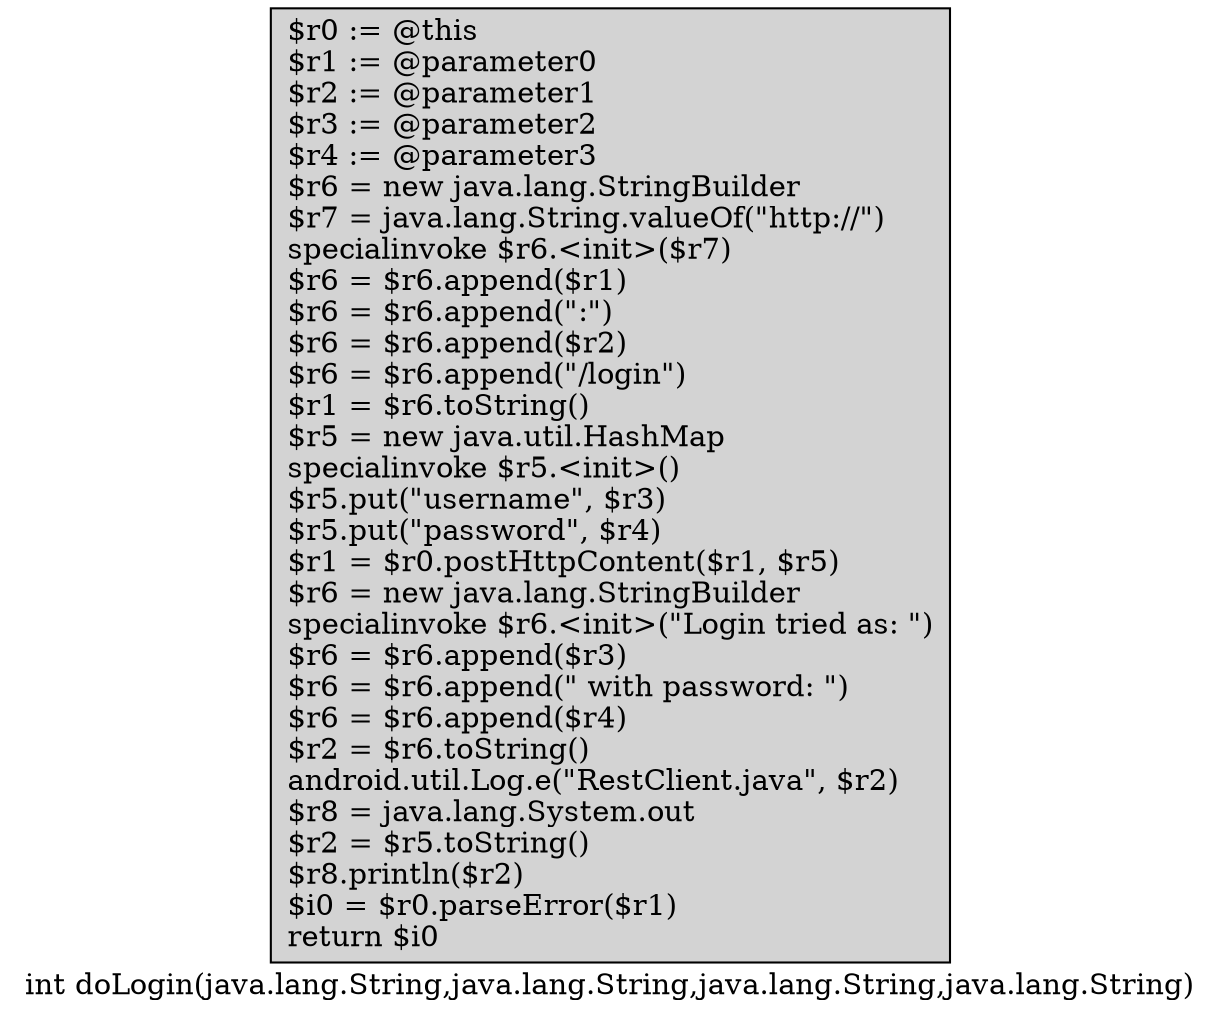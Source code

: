 digraph "int doLogin(java.lang.String,java.lang.String,java.lang.String,java.lang.String)" {
    label="int doLogin(java.lang.String,java.lang.String,java.lang.String,java.lang.String)";
    node [shape=box];
    "0" [style=filled,fillcolor=gray,style=filled,fillcolor=lightgray,label="$r0 := @this\l$r1 := @parameter0\l$r2 := @parameter1\l$r3 := @parameter2\l$r4 := @parameter3\l$r6 = new java.lang.StringBuilder\l$r7 = java.lang.String.valueOf(\"http://\")\lspecialinvoke $r6.<init>($r7)\l$r6 = $r6.append($r1)\l$r6 = $r6.append(\":\")\l$r6 = $r6.append($r2)\l$r6 = $r6.append(\"/login\")\l$r1 = $r6.toString()\l$r5 = new java.util.HashMap\lspecialinvoke $r5.<init>()\l$r5.put(\"username\", $r3)\l$r5.put(\"password\", $r4)\l$r1 = $r0.postHttpContent($r1, $r5)\l$r6 = new java.lang.StringBuilder\lspecialinvoke $r6.<init>(\"Login tried as: \")\l$r6 = $r6.append($r3)\l$r6 = $r6.append(\" with password: \")\l$r6 = $r6.append($r4)\l$r2 = $r6.toString()\landroid.util.Log.e(\"RestClient.java\", $r2)\l$r8 = java.lang.System.out\l$r2 = $r5.toString()\l$r8.println($r2)\l$i0 = $r0.parseError($r1)\lreturn $i0\l",];
}

